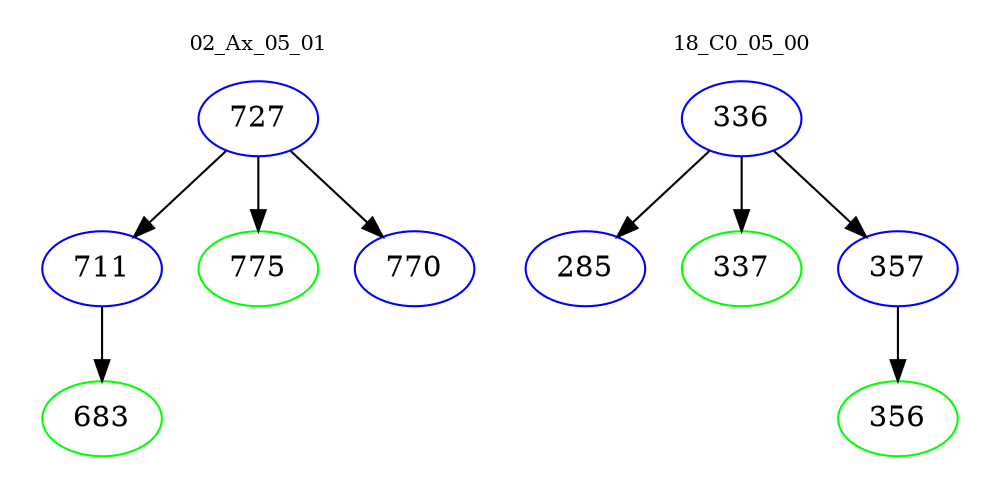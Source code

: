 digraph{
subgraph cluster_0 {
color = white
label = "02_Ax_05_01";
fontsize=10;
T0_727 [label="727", color="blue"]
T0_727 -> T0_711 [color="black"]
T0_711 [label="711", color="blue"]
T0_711 -> T0_683 [color="black"]
T0_683 [label="683", color="green"]
T0_727 -> T0_775 [color="black"]
T0_775 [label="775", color="green"]
T0_727 -> T0_770 [color="black"]
T0_770 [label="770", color="blue"]
}
subgraph cluster_1 {
color = white
label = "18_C0_05_00";
fontsize=10;
T1_336 [label="336", color="blue"]
T1_336 -> T1_285 [color="black"]
T1_285 [label="285", color="blue"]
T1_336 -> T1_337 [color="black"]
T1_337 [label="337", color="green"]
T1_336 -> T1_357 [color="black"]
T1_357 [label="357", color="blue"]
T1_357 -> T1_356 [color="black"]
T1_356 [label="356", color="green"]
}
}
